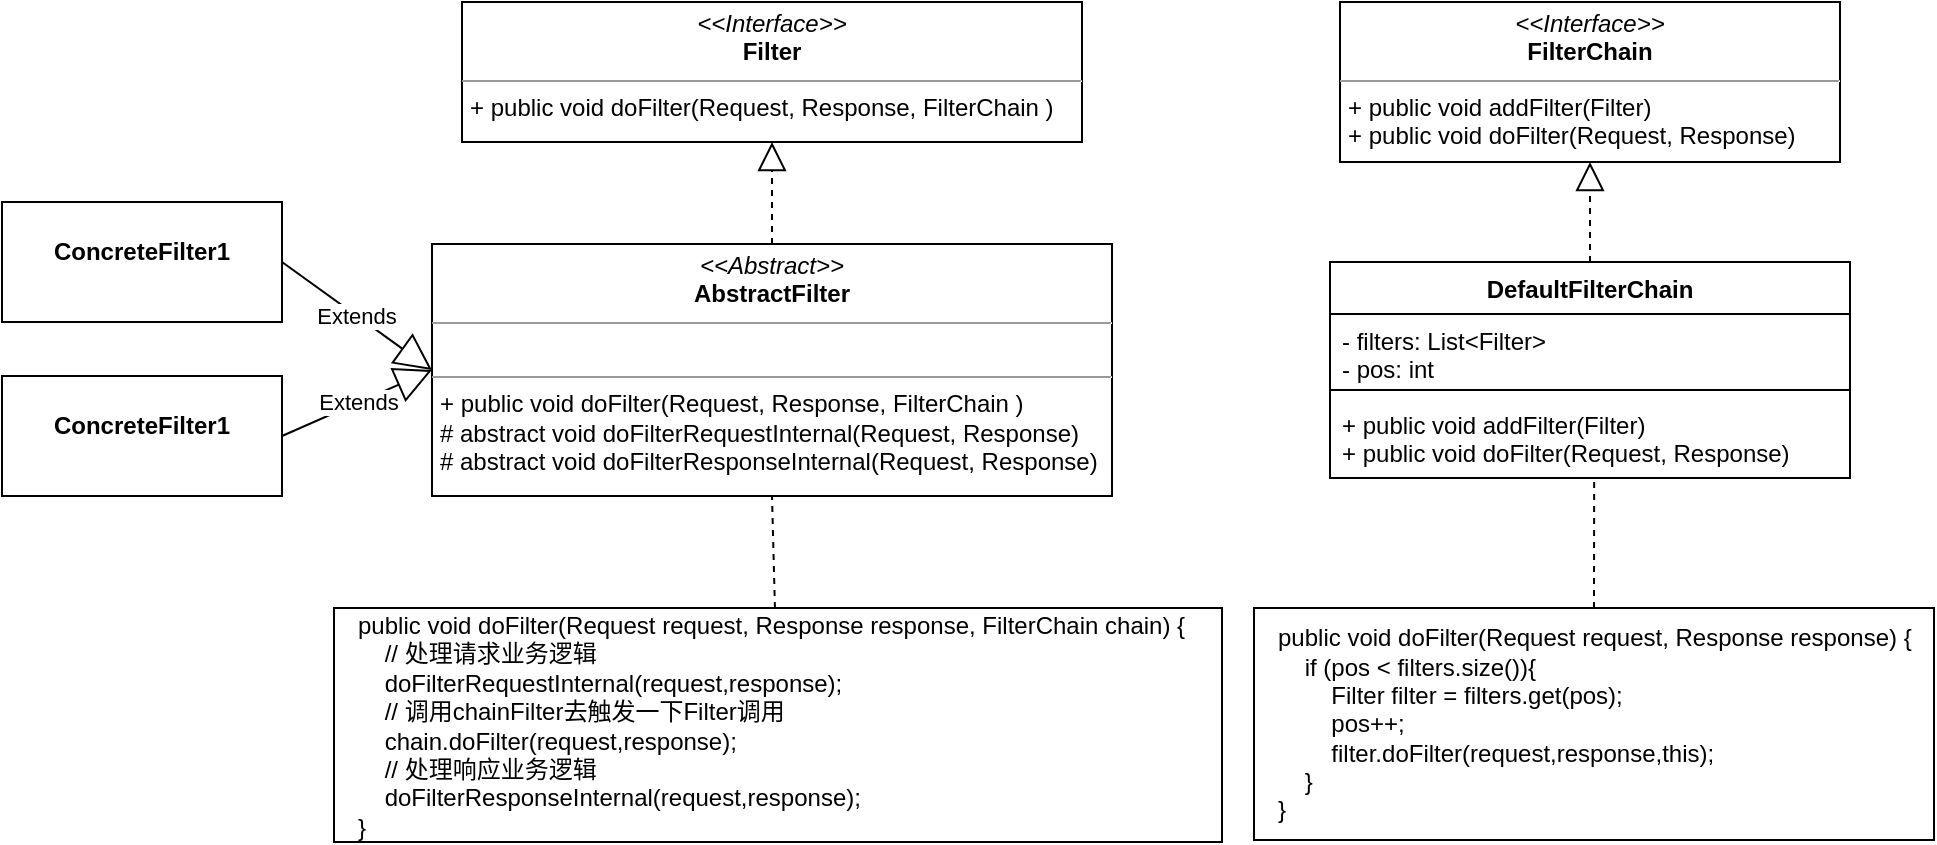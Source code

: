 <mxfile version="13.9.9" type="device"><diagram id="C5RBs43oDa-KdzZeNtuy" name="Page-1"><mxGraphModel dx="1851" dy="592" grid="1" gridSize="10" guides="1" tooltips="1" connect="1" arrows="1" fold="1" page="1" pageScale="1" pageWidth="827" pageHeight="1169" math="0" shadow="0"><root><mxCell id="WIyWlLk6GJQsqaUBKTNV-0"/><mxCell id="WIyWlLk6GJQsqaUBKTNV-1" parent="WIyWlLk6GJQsqaUBKTNV-0"/><mxCell id="ZY8V4rNw7fyJtgSg25ee-0" value="DefaultFilterChain" style="swimlane;fontStyle=1;align=center;verticalAlign=top;childLayout=stackLayout;horizontal=1;startSize=26;horizontalStack=0;resizeParent=1;resizeParentMax=0;resizeLast=0;collapsible=1;marginBottom=0;" vertex="1" parent="WIyWlLk6GJQsqaUBKTNV-1"><mxGeometry x="444" y="250" width="260" height="108" as="geometry"/></mxCell><mxCell id="ZY8V4rNw7fyJtgSg25ee-1" value="- filters: List&lt;Filter&gt;&#10;- pos: int" style="text;strokeColor=none;fillColor=none;align=left;verticalAlign=top;spacingLeft=4;spacingRight=4;overflow=hidden;rotatable=0;points=[[0,0.5],[1,0.5]];portConstraint=eastwest;" vertex="1" parent="ZY8V4rNw7fyJtgSg25ee-0"><mxGeometry y="26" width="260" height="34" as="geometry"/></mxCell><mxCell id="ZY8V4rNw7fyJtgSg25ee-2" value="" style="line;strokeWidth=1;fillColor=none;align=left;verticalAlign=middle;spacingTop=-1;spacingLeft=3;spacingRight=3;rotatable=0;labelPosition=right;points=[];portConstraint=eastwest;" vertex="1" parent="ZY8V4rNw7fyJtgSg25ee-0"><mxGeometry y="60" width="260" height="8" as="geometry"/></mxCell><mxCell id="ZY8V4rNw7fyJtgSg25ee-3" value="+ public void addFilter(Filter)&#10;+ public void doFilter(Request, Response)" style="text;strokeColor=none;fillColor=none;align=left;verticalAlign=top;spacingLeft=4;spacingRight=4;overflow=hidden;rotatable=0;points=[[0,0.5],[1,0.5]];portConstraint=eastwest;" vertex="1" parent="ZY8V4rNw7fyJtgSg25ee-0"><mxGeometry y="68" width="260" height="40" as="geometry"/></mxCell><mxCell id="ZY8V4rNw7fyJtgSg25ee-4" value="&lt;p style=&quot;margin: 0px ; margin-top: 4px ; text-align: center&quot;&gt;&lt;i&gt;&amp;lt;&amp;lt;Interface&amp;gt;&amp;gt;&lt;/i&gt;&lt;br&gt;&lt;b&gt;Filter&lt;/b&gt;&lt;/p&gt;&lt;hr size=&quot;1&quot;&gt;&lt;p style=&quot;margin: 0px ; margin-left: 4px&quot;&gt;&lt;/p&gt;&lt;p style=&quot;margin: 0px ; margin-left: 4px&quot;&gt;+ public void doFilter(Request, Response, FilterChain )&lt;br&gt;&lt;br&gt;&lt;/p&gt;" style="verticalAlign=top;align=left;overflow=fill;fontSize=12;fontFamily=Helvetica;html=1;" vertex="1" parent="WIyWlLk6GJQsqaUBKTNV-1"><mxGeometry x="10" y="120" width="310" height="70" as="geometry"/></mxCell><mxCell id="ZY8V4rNw7fyJtgSg25ee-5" value="&lt;p style=&quot;margin: 0px ; margin-top: 4px ; text-align: center&quot;&gt;&lt;i&gt;&amp;lt;&amp;lt;Interface&amp;gt;&amp;gt;&lt;/i&gt;&lt;br&gt;&lt;b&gt;FilterChain&lt;/b&gt;&lt;/p&gt;&lt;hr size=&quot;1&quot;&gt;&lt;p style=&quot;margin: 0px ; margin-left: 4px&quot;&gt;&lt;/p&gt;&lt;p style=&quot;margin: 0px ; margin-left: 4px&quot;&gt;+ public void addFilter(Filter)&lt;br&gt;+ public void doFilter(Request, Response)&lt;/p&gt;" style="verticalAlign=top;align=left;overflow=fill;fontSize=12;fontFamily=Helvetica;html=1;" vertex="1" parent="WIyWlLk6GJQsqaUBKTNV-1"><mxGeometry x="449" y="120" width="250" height="80" as="geometry"/></mxCell><mxCell id="ZY8V4rNw7fyJtgSg25ee-6" value="" style="endArrow=block;dashed=1;endFill=0;endSize=12;html=1;exitX=0.5;exitY=0;exitDx=0;exitDy=0;entryX=0.5;entryY=1;entryDx=0;entryDy=0;" edge="1" parent="WIyWlLk6GJQsqaUBKTNV-1" source="ZY8V4rNw7fyJtgSg25ee-0" target="ZY8V4rNw7fyJtgSg25ee-5"><mxGeometry width="160" relative="1" as="geometry"><mxPoint x="365" y="310" as="sourcePoint"/><mxPoint x="525" y="310" as="targetPoint"/></mxGeometry></mxCell><mxCell id="ZY8V4rNw7fyJtgSg25ee-11" value="&lt;p style=&quot;margin: 0px ; margin-top: 4px ; text-align: center&quot;&gt;&lt;i&gt;&amp;lt;&amp;lt;Abstract&amp;gt;&amp;gt;&lt;/i&gt;&lt;br&gt;&lt;b&gt;AbstractFilter&lt;/b&gt;&lt;br&gt;&lt;/p&gt;&lt;hr size=&quot;1&quot;&gt;&lt;p style=&quot;margin: 0px ; margin-left: 4px&quot;&gt;&lt;br&gt;&lt;/p&gt;&lt;hr size=&quot;1&quot;&gt;&lt;p style=&quot;margin: 0px ; margin-left: 4px&quot;&gt;+ public void doFilter(Request, Response, FilterChain )&lt;br&gt;&lt;/p&gt;&lt;p style=&quot;margin: 0px ; margin-left: 4px&quot;&gt;# abstract void doFilterRequestInternal(Request, Response)&lt;br&gt;# abstract void doFilterResponseInternal(Request, Response)&lt;br&gt;&lt;/p&gt;" style="verticalAlign=top;align=left;overflow=fill;fontSize=12;fontFamily=Helvetica;html=1;" vertex="1" parent="WIyWlLk6GJQsqaUBKTNV-1"><mxGeometry x="-5" y="241" width="340" height="126" as="geometry"/></mxCell><mxCell id="ZY8V4rNw7fyJtgSg25ee-12" value="" style="endArrow=block;dashed=1;endFill=0;endSize=12;html=1;exitX=0.5;exitY=0;exitDx=0;exitDy=0;entryX=0.5;entryY=1;entryDx=0;entryDy=0;" edge="1" parent="WIyWlLk6GJQsqaUBKTNV-1" source="ZY8V4rNw7fyJtgSg25ee-11" target="ZY8V4rNw7fyJtgSg25ee-4"><mxGeometry width="160" relative="1" as="geometry"><mxPoint x="584" y="260" as="sourcePoint"/><mxPoint x="584" y="210" as="targetPoint"/></mxGeometry></mxCell><mxCell id="ZY8V4rNw7fyJtgSg25ee-13" value="&lt;div&gt;public void doFilter(Request request, Response response) {&lt;/div&gt;&lt;div&gt;&amp;nbsp; &amp;nbsp; if (pos &amp;lt; filters.size()){&lt;/div&gt;&lt;div&gt;&amp;nbsp; &amp;nbsp; &amp;nbsp; &amp;nbsp; Filter filter = filters.get(pos);&lt;/div&gt;&lt;div&gt;&amp;nbsp; &amp;nbsp; &amp;nbsp; &amp;nbsp; pos++;&lt;/div&gt;&lt;div&gt;&amp;nbsp; &amp;nbsp; &amp;nbsp; &amp;nbsp; filter.doFilter(request,response,this);&lt;/div&gt;&lt;div&gt;&amp;nbsp; &amp;nbsp; }&lt;/div&gt;&lt;div&gt;}&lt;/div&gt;" style="rounded=0;whiteSpace=wrap;html=1;align=left;spacingLeft=10;" vertex="1" parent="WIyWlLk6GJQsqaUBKTNV-1"><mxGeometry x="406" y="423" width="340" height="116" as="geometry"/></mxCell><mxCell id="ZY8V4rNw7fyJtgSg25ee-14" value="" style="endArrow=none;dashed=1;html=1;entryX=0.508;entryY=1.015;entryDx=0;entryDy=0;entryPerimeter=0;exitX=0.5;exitY=0;exitDx=0;exitDy=0;" edge="1" parent="WIyWlLk6GJQsqaUBKTNV-1" source="ZY8V4rNw7fyJtgSg25ee-13" target="ZY8V4rNw7fyJtgSg25ee-3"><mxGeometry width="50" height="50" relative="1" as="geometry"><mxPoint x="240" y="300" as="sourcePoint"/><mxPoint x="290" y="250" as="targetPoint"/></mxGeometry></mxCell><mxCell id="ZY8V4rNw7fyJtgSg25ee-15" value="&lt;div&gt;public void doFilter(Request request, Response response, FilterChain chain) {&lt;/div&gt;&lt;div&gt;&amp;nbsp; &amp;nbsp; // 处理请求业务逻辑&lt;/div&gt;&lt;div&gt;&amp;nbsp; &amp;nbsp; doFilterRequestInternal(request,response);&lt;/div&gt;&amp;nbsp; &amp;nbsp; // 调用chainFilter去触发一下Filter调用&lt;br&gt;&lt;div&gt;&amp;nbsp; &amp;nbsp; chain.doFilter(request,response);&lt;span&gt;&amp;nbsp; &amp;nbsp;&amp;nbsp;&lt;/span&gt;&lt;/div&gt;&amp;nbsp; &amp;nbsp; // 处理响应业务逻辑&lt;div&gt;&amp;nbsp; &amp;nbsp; doFilterResponseInternal(request,response);&lt;/div&gt;&lt;div&gt;}&lt;/div&gt;" style="rounded=0;whiteSpace=wrap;html=1;align=left;spacingLeft=10;" vertex="1" parent="WIyWlLk6GJQsqaUBKTNV-1"><mxGeometry x="-54" y="423" width="444" height="117" as="geometry"/></mxCell><mxCell id="ZY8V4rNw7fyJtgSg25ee-16" value="" style="endArrow=none;dashed=1;html=1;entryX=0.5;entryY=1;entryDx=0;entryDy=0;" edge="1" parent="WIyWlLk6GJQsqaUBKTNV-1" source="ZY8V4rNw7fyJtgSg25ee-15" target="ZY8V4rNw7fyJtgSg25ee-11"><mxGeometry width="50" height="50" relative="1" as="geometry"><mxPoint x="586" y="430" as="sourcePoint"/><mxPoint x="586.08" y="368.6" as="targetPoint"/></mxGeometry></mxCell><mxCell id="ZY8V4rNw7fyJtgSg25ee-17" value="&lt;p style=&quot;margin: 0px ; margin-top: 4px ; text-align: center&quot;&gt;&lt;br&gt;&lt;b&gt;ConcreteFilter1&lt;/b&gt;&lt;/p&gt;" style="verticalAlign=top;align=left;overflow=fill;fontSize=12;fontFamily=Helvetica;html=1;" vertex="1" parent="WIyWlLk6GJQsqaUBKTNV-1"><mxGeometry x="-220" y="220" width="140" height="60" as="geometry"/></mxCell><mxCell id="ZY8V4rNw7fyJtgSg25ee-18" value="&lt;p style=&quot;margin: 0px ; margin-top: 4px ; text-align: center&quot;&gt;&lt;br&gt;&lt;b&gt;ConcreteFilter1&lt;/b&gt;&lt;/p&gt;" style="verticalAlign=top;align=left;overflow=fill;fontSize=12;fontFamily=Helvetica;html=1;" vertex="1" parent="WIyWlLk6GJQsqaUBKTNV-1"><mxGeometry x="-220" y="307" width="140" height="60" as="geometry"/></mxCell><mxCell id="ZY8V4rNw7fyJtgSg25ee-19" value="Extends" style="endArrow=block;endSize=16;endFill=0;html=1;exitX=1;exitY=0.5;exitDx=0;exitDy=0;entryX=0;entryY=0.5;entryDx=0;entryDy=0;" edge="1" parent="WIyWlLk6GJQsqaUBKTNV-1" source="ZY8V4rNw7fyJtgSg25ee-17" target="ZY8V4rNw7fyJtgSg25ee-11"><mxGeometry width="160" relative="1" as="geometry"><mxPoint x="180" y="390" as="sourcePoint"/><mxPoint x="340" y="390" as="targetPoint"/></mxGeometry></mxCell><mxCell id="ZY8V4rNw7fyJtgSg25ee-20" value="Extends" style="endArrow=block;endSize=16;endFill=0;html=1;exitX=1;exitY=0.5;exitDx=0;exitDy=0;entryX=0;entryY=0.5;entryDx=0;entryDy=0;" edge="1" parent="WIyWlLk6GJQsqaUBKTNV-1" source="ZY8V4rNw7fyJtgSg25ee-18" target="ZY8V4rNw7fyJtgSg25ee-11"><mxGeometry width="160" relative="1" as="geometry"><mxPoint x="-70" y="260" as="sourcePoint"/><mxPoint x="5" y="314" as="targetPoint"/></mxGeometry></mxCell></root></mxGraphModel></diagram></mxfile>